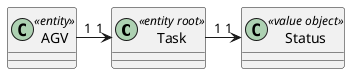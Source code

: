 @startuml

class Task<<entity root>>{
}

class Status<<value object>>{

}

class AGV<<entity>>{

}

AGV "1" -> "1" Task
Task "1" -> "1" Status


@enduml